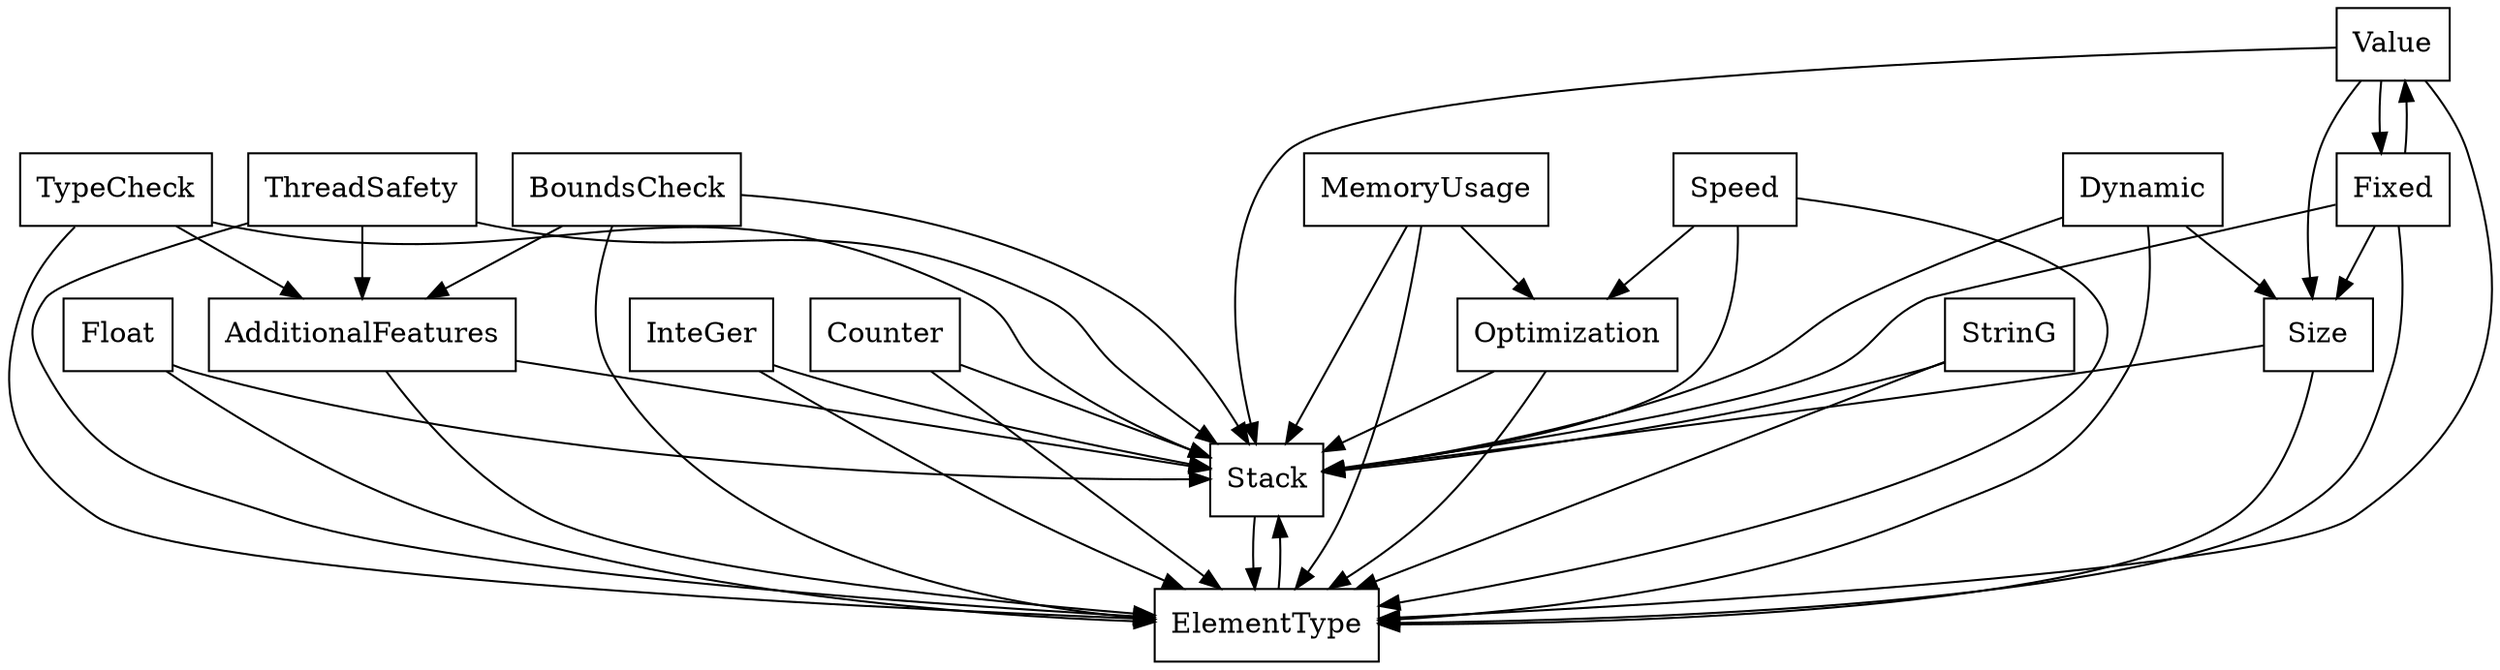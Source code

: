 digraph{
graph [rankdir=TB];
node [shape=box];
edge [arrowhead=normal];
0[label="Float",]
1[label="Stack",]
2[label="Value",]
3[label="ElementType",]
4[label="InteGer",]
5[label="TypeCheck",]
6[label="Counter",]
7[label="ThreadSafety",]
8[label="MemoryUsage",]
9[label="Speed",]
10[label="StrinG",]
11[label="BoundsCheck",]
12[label="Dynamic",]
13[label="Optimization",]
14[label="Fixed",]
15[label="Size",]
16[label="AdditionalFeatures",]
0->1[label="",]
0->3[label="",]
1->3[label="",]
2->1[label="",]
2->3[label="",]
2->14[label="",]
2->15[label="",]
3->1[label="",]
4->1[label="",]
4->3[label="",]
5->1[label="",]
5->3[label="",]
5->16[label="",]
6->1[label="",]
6->3[label="",]
7->1[label="",]
7->3[label="",]
7->16[label="",]
8->1[label="",]
8->3[label="",]
8->13[label="",]
9->1[label="",]
9->3[label="",]
9->13[label="",]
10->1[label="",]
10->3[label="",]
11->1[label="",]
11->3[label="",]
11->16[label="",]
12->1[label="",]
12->3[label="",]
12->15[label="",]
13->1[label="",]
13->3[label="",]
14->1[label="",]
14->2[label="",]
14->3[label="",]
14->15[label="",]
15->1[label="",]
15->3[label="",]
16->1[label="",]
16->3[label="",]
}
